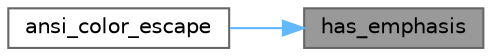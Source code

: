 digraph "has_emphasis"
{
 // LATEX_PDF_SIZE
  bgcolor="transparent";
  edge [fontname=Helvetica,fontsize=10,labelfontname=Helvetica,labelfontsize=10];
  node [fontname=Helvetica,fontsize=10,shape=box,height=0.2,width=0.4];
  rankdir="RL";
  Node1 [id="Node000001",label="has_emphasis",height=0.2,width=0.4,color="gray40", fillcolor="grey60", style="filled", fontcolor="black",tooltip=" "];
  Node1 -> Node2 [id="edge1_Node000001_Node000002",dir="back",color="steelblue1",style="solid",tooltip=" "];
  Node2 [id="Node000002",label="ansi_color_escape",height=0.2,width=0.4,color="grey40", fillcolor="white", style="filled",URL="$structdetail_1_1ansi__color__escape.html#a58f352c633bb413434d72ca1a28dafc8",tooltip=" "];
}

